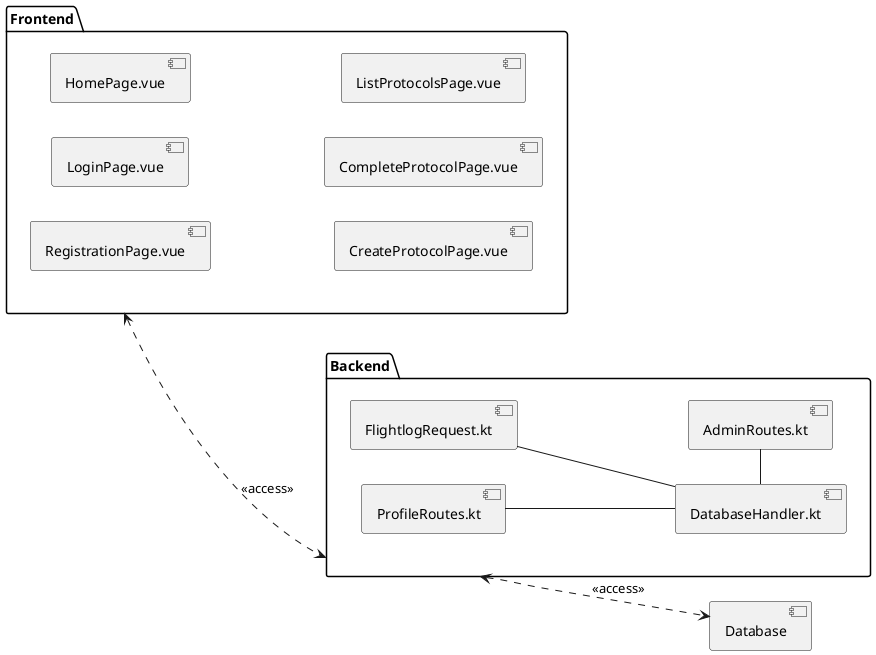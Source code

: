 @startuml
left to right direction
    package "Frontend" {
        [RegistrationPage.vue]
        [LoginPage.vue]
        [HomePage.vue]
        [CreateProtocolPage.vue]
        [CompleteProtocolPage.vue]
        [ListProtocolsPage.vue]
    }
    Frontend <..> Backend: <<access>>

    package "Backend" {
        [FlightlogRequest.kt] -d- [DatabaseHandler.kt]
        [ProfileRoutes.kt] -d- [DatabaseHandler.kt]
        [AdminRoutes.kt] -l- [DatabaseHandler.kt]
        [DatabaseHandler.kt]
    }
    [Database] <.u.> Backend: <<access>>
@enduml